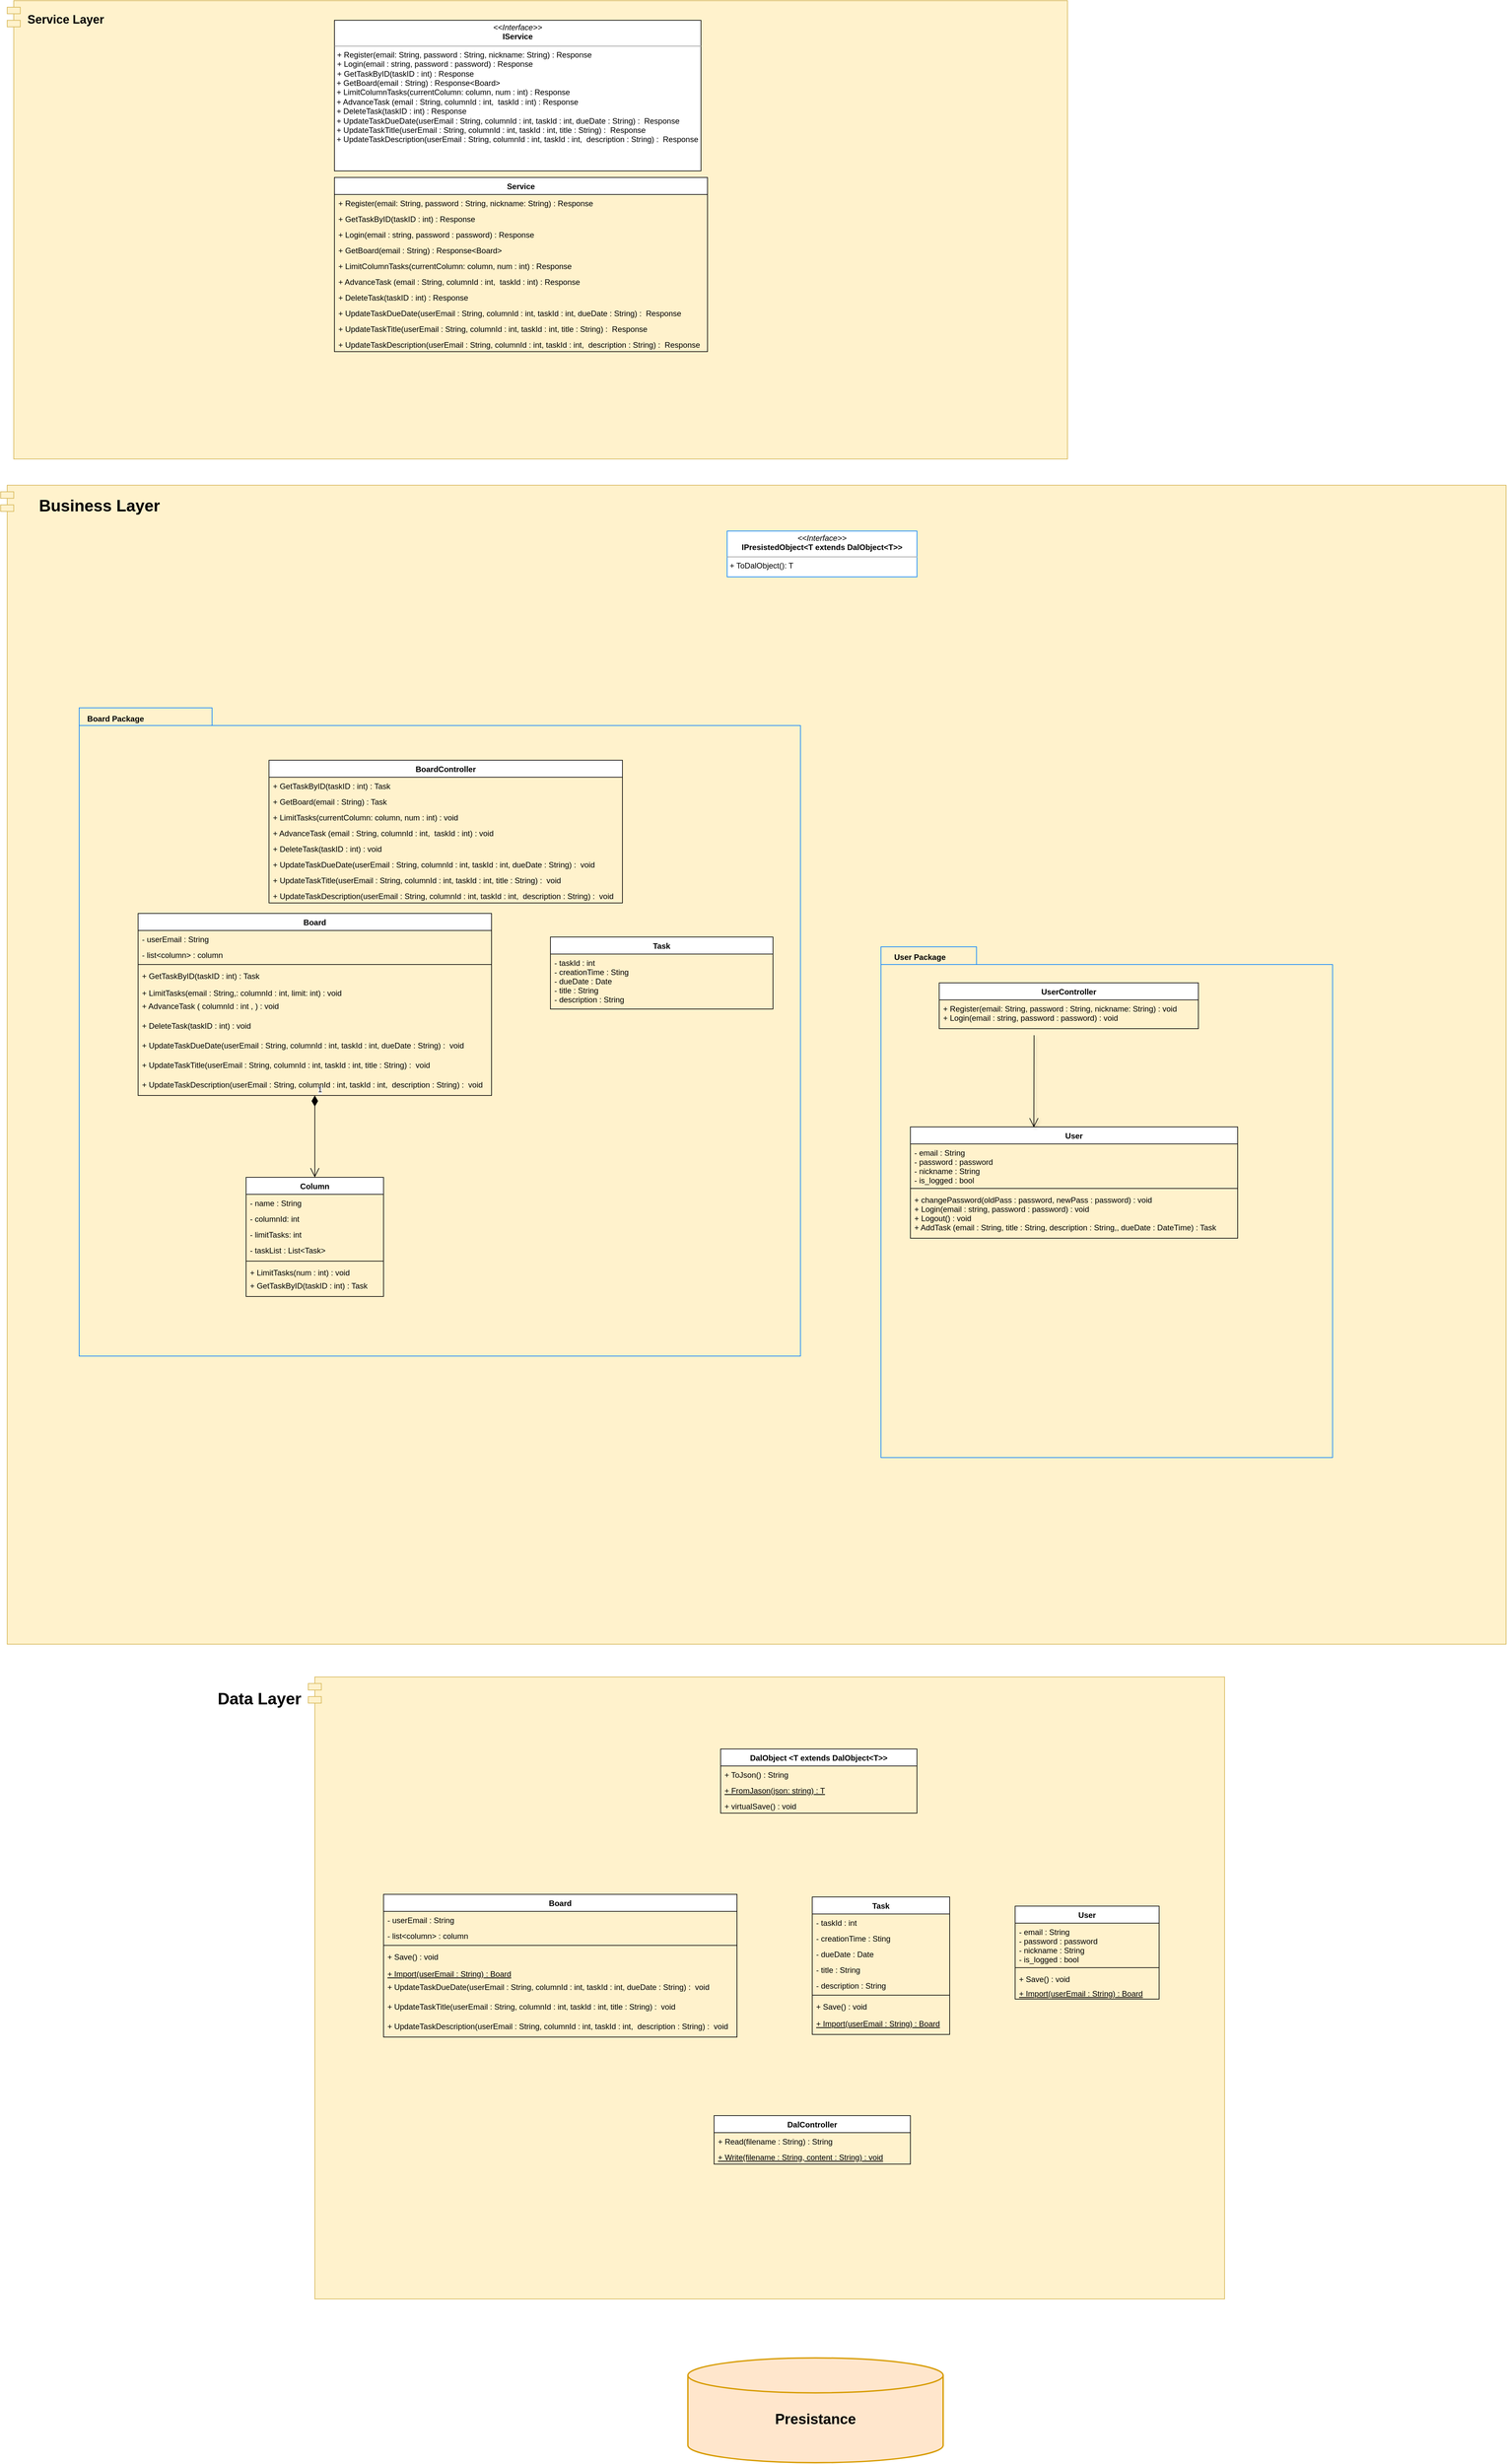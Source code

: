 <mxfile version="12.9.14" type="github">
  <diagram id="-RquYQ_NJTg_AUpqB6Ne" name="Page-1">
    <mxGraphModel dx="1865" dy="2886" grid="1" gridSize="10" guides="1" tooltips="1" connect="1" arrows="1" fold="1" page="1" pageScale="1" pageWidth="827" pageHeight="1169" math="0" shadow="0">
      <root>
        <mxCell id="0" />
        <mxCell id="1" parent="0" />
        <mxCell id="ltBjUtxW135NRDKXW1PK-76" value="Service Layer" style="shape=module;align=right;spacingLeft=999;align=center;verticalAlign=bottom;startSize=26;fillColor=#fff2cc;strokeColor=#d6b656;labelPosition=left;verticalLabelPosition=top;spacingRight=-800;spacingBottom=-40;fontSize=18;fontStyle=1" parent="1" vertex="1">
          <mxGeometry x="-420" y="-1370" width="1620" height="700" as="geometry" />
        </mxCell>
        <mxCell id="PzMGgS6Cn8ioZ-nRno0Y-10" value="Data Layer" style="shape=module;align=center;spacingLeft=-999;align=center;verticalAlign=bottom;strokeColor=#d6b656;fillColor=#fff2cc;labelPosition=center;verticalLabelPosition=top;whiteSpace=wrap;spacingRight=550;spacingBottom=-50;fontSize=25;fontStyle=1" parent="1" vertex="1">
          <mxGeometry x="40" y="1190" width="1400" height="950" as="geometry" />
        </mxCell>
        <mxCell id="7azGiuc3Ixv7HJGIlcdi-23" value="Business Layer" style="shape=module;align=center;spacingLeft=-999;align=center;verticalAlign=bottom;fillColor=#fff2cc;strokeColor=#d6b656;labelPosition=center;verticalLabelPosition=top;spacingRight=999;spacingBottom=-45;fontSize=25;fontStyle=1" parent="1" vertex="1">
          <mxGeometry x="-430" y="-630" width="2300" height="1770" as="geometry" />
        </mxCell>
        <mxCell id="7azGiuc3Ixv7HJGIlcdi-16" value="Board Package" style="shape=folder;fontStyle=1;spacingTop=-2;tabWidth=203;tabHeight=27;tabPosition=left;html=1;fillColor=none;labelPosition=left;verticalLabelPosition=top;align=right;verticalAlign=bottom;spacingBottom=-26;spacingRight=-100;strokeColor=#007FFF;" parent="1" vertex="1">
          <mxGeometry x="-310" y="-290" width="1102" height="990" as="geometry" />
        </mxCell>
        <mxCell id="7azGiuc3Ixv7HJGIlcdi-17" value="User Package" style="shape=folder;fontStyle=1;spacingTop=10;tabWidth=146;tabHeight=27;tabPosition=left;html=1;fillColor=none;labelPosition=left;verticalLabelPosition=top;align=right;verticalAlign=bottom;spacingRight=-100;spacingBottom=-25;strokeColor=#007FFF;" parent="1" vertex="1">
          <mxGeometry x="915" y="75" width="690" height="780" as="geometry" />
        </mxCell>
        <mxCell id="7azGiuc3Ixv7HJGIlcdi-1" value="1" style="endArrow=open;html=1;endSize=12;startArrow=diamondThin;startSize=14;startFill=1;edgeStyle=orthogonalEdgeStyle;align=left;verticalAlign=bottom;entryX=0.5;entryY=0;entryDx=0;entryDy=0;" parent="1" source="7azGiuc3Ixv7HJGIlcdi-8" target="TAwMk2L25y2mn7AtMvrn-1" edge="1">
          <mxGeometry x="-1" y="3" relative="1" as="geometry">
            <mxPoint x="-14.941" y="210.0" as="sourcePoint" />
            <mxPoint x="-120" y="700" as="targetPoint" />
            <Array as="points" />
          </mxGeometry>
        </mxCell>
        <mxCell id="7azGiuc3Ixv7HJGIlcdi-8" value="Board" style="swimlane;fontStyle=1;align=center;verticalAlign=top;childLayout=stackLayout;horizontal=1;startSize=26;horizontalStack=0;resizeParent=1;resizeParentMax=0;resizeLast=0;collapsible=1;marginBottom=0;" parent="1" vertex="1">
          <mxGeometry x="-220" y="24" width="540" height="278" as="geometry" />
        </mxCell>
        <mxCell id="7azGiuc3Ixv7HJGIlcdi-9" value="- userEmail : String" style="text;strokeColor=none;fillColor=none;align=left;verticalAlign=top;spacingLeft=4;spacingRight=4;overflow=hidden;rotatable=0;points=[[0,0.5],[1,0.5]];portConstraint=eastwest;" parent="7azGiuc3Ixv7HJGIlcdi-8" vertex="1">
          <mxGeometry y="26" width="540" height="24" as="geometry" />
        </mxCell>
        <mxCell id="ltBjUtxW135NRDKXW1PK-17" value="- list&lt;column&gt; : column" style="text;strokeColor=none;fillColor=none;align=left;verticalAlign=top;spacingLeft=4;spacingRight=4;overflow=hidden;rotatable=0;points=[[0,0.5],[1,0.5]];portConstraint=eastwest;" parent="7azGiuc3Ixv7HJGIlcdi-8" vertex="1">
          <mxGeometry y="50" width="540" height="24" as="geometry" />
        </mxCell>
        <mxCell id="7azGiuc3Ixv7HJGIlcdi-11" value="" style="line;strokeWidth=1;fillColor=none;align=left;verticalAlign=middle;spacingTop=-1;spacingLeft=3;spacingRight=3;rotatable=0;labelPosition=right;points=[];portConstraint=eastwest;" parent="7azGiuc3Ixv7HJGIlcdi-8" vertex="1">
          <mxGeometry y="74" width="540" height="8" as="geometry" />
        </mxCell>
        <mxCell id="7azGiuc3Ixv7HJGIlcdi-12" value="+ GetTaskByID(taskID : int) : Task" style="text;strokeColor=none;fillColor=none;align=left;verticalAlign=top;spacingLeft=4;spacingRight=4;overflow=hidden;rotatable=0;points=[[0,0.5],[1,0.5]];portConstraint=eastwest;" parent="7azGiuc3Ixv7HJGIlcdi-8" vertex="1">
          <mxGeometry y="82" width="540" height="26" as="geometry" />
        </mxCell>
        <mxCell id="7azGiuc3Ixv7HJGIlcdi-13" value="+ LimitTasks(email : String,: columnId : int, limit: int) : void&#xa;" style="text;strokeColor=none;fillColor=none;align=left;verticalAlign=top;spacingLeft=4;spacingRight=4;overflow=hidden;rotatable=0;points=[[0,0.5],[1,0.5]];portConstraint=eastwest;" parent="7azGiuc3Ixv7HJGIlcdi-8" vertex="1">
          <mxGeometry y="108" width="540" height="20" as="geometry" />
        </mxCell>
        <mxCell id="7azGiuc3Ixv7HJGIlcdi-14" value="+ AdvanceTask ( columnId : int , ) : void" style="text;strokeColor=none;fillColor=none;align=left;verticalAlign=top;spacingLeft=4;spacingRight=4;overflow=hidden;rotatable=0;points=[[0,0.5],[1,0.5]];portConstraint=eastwest;" parent="7azGiuc3Ixv7HJGIlcdi-8" vertex="1">
          <mxGeometry y="128" width="540" height="30" as="geometry" />
        </mxCell>
        <mxCell id="PzMGgS6Cn8ioZ-nRno0Y-1" value="+ DeleteTask(taskID : int) : void&#xa;&#xa;" style="text;strokeColor=none;fillColor=none;align=left;verticalAlign=top;spacingLeft=4;spacingRight=4;overflow=hidden;rotatable=0;points=[[0,0.5],[1,0.5]];portConstraint=eastwest;" parent="7azGiuc3Ixv7HJGIlcdi-8" vertex="1">
          <mxGeometry y="158" width="540" height="30" as="geometry" />
        </mxCell>
        <mxCell id="PzMGgS6Cn8ioZ-nRno0Y-2" value="+ UpdateTaskDueDate(userEmail : String, columnId : int, taskId : int, dueDate : String) :  void&#xa;&#xa;" style="text;strokeColor=none;fillColor=none;align=left;verticalAlign=top;spacingLeft=4;spacingRight=4;overflow=hidden;rotatable=0;points=[[0,0.5],[1,0.5]];portConstraint=eastwest;" parent="7azGiuc3Ixv7HJGIlcdi-8" vertex="1">
          <mxGeometry y="188" width="540" height="30" as="geometry" />
        </mxCell>
        <mxCell id="PzMGgS6Cn8ioZ-nRno0Y-13" value="+ UpdateTaskTitle(userEmail : String, columnId : int, taskId : int, title : String) :  void&#xa;&#xa;&#xa;" style="text;strokeColor=none;fillColor=none;align=left;verticalAlign=top;spacingLeft=4;spacingRight=4;overflow=hidden;rotatable=0;points=[[0,0.5],[1,0.5]];portConstraint=eastwest;" parent="7azGiuc3Ixv7HJGIlcdi-8" vertex="1">
          <mxGeometry y="218" width="540" height="30" as="geometry" />
        </mxCell>
        <mxCell id="PzMGgS6Cn8ioZ-nRno0Y-14" value="+ UpdateTaskDescription(userEmail : String, columnId : int, taskId : int,  description : String) :  void&#xa;&#xa;&#xa;" style="text;strokeColor=none;fillColor=none;align=left;verticalAlign=top;spacingLeft=4;spacingRight=4;overflow=hidden;rotatable=0;points=[[0,0.5],[1,0.5]];portConstraint=eastwest;" parent="7azGiuc3Ixv7HJGIlcdi-8" vertex="1">
          <mxGeometry y="248" width="540" height="30" as="geometry" />
        </mxCell>
        <mxCell id="TAwMk2L25y2mn7AtMvrn-1" value="Column" style="swimlane;fontStyle=1;align=center;verticalAlign=top;childLayout=stackLayout;horizontal=1;startSize=26;horizontalStack=0;resizeParent=1;resizeParentMax=0;resizeLast=0;collapsible=1;marginBottom=0;" parent="1" vertex="1">
          <mxGeometry x="-55" y="427" width="210" height="182" as="geometry" />
        </mxCell>
        <mxCell id="TAwMk2L25y2mn7AtMvrn-2" value="- name : String" style="text;strokeColor=none;fillColor=none;align=left;verticalAlign=top;spacingLeft=4;spacingRight=4;overflow=hidden;rotatable=0;points=[[0,0.5],[1,0.5]];portConstraint=eastwest;" parent="TAwMk2L25y2mn7AtMvrn-1" vertex="1">
          <mxGeometry y="26" width="210" height="24" as="geometry" />
        </mxCell>
        <mxCell id="PzMGgS6Cn8ioZ-nRno0Y-11" value="- columnId: int" style="text;strokeColor=none;fillColor=none;align=left;verticalAlign=top;spacingLeft=4;spacingRight=4;overflow=hidden;rotatable=0;points=[[0,0.5],[1,0.5]];portConstraint=eastwest;" parent="TAwMk2L25y2mn7AtMvrn-1" vertex="1">
          <mxGeometry y="50" width="210" height="24" as="geometry" />
        </mxCell>
        <mxCell id="ltBjUtxW135NRDKXW1PK-16" value="- limitTasks: int" style="text;strokeColor=none;fillColor=none;align=left;verticalAlign=top;spacingLeft=4;spacingRight=4;overflow=hidden;rotatable=0;points=[[0,0.5],[1,0.5]];portConstraint=eastwest;" parent="TAwMk2L25y2mn7AtMvrn-1" vertex="1">
          <mxGeometry y="74" width="210" height="24" as="geometry" />
        </mxCell>
        <mxCell id="TAwMk2L25y2mn7AtMvrn-23" value="- taskList : List&lt;Task&gt;" style="text;strokeColor=none;fillColor=none;align=left;verticalAlign=top;spacingLeft=4;spacingRight=4;overflow=hidden;rotatable=0;points=[[0,0.5],[1,0.5]];portConstraint=eastwest;" parent="TAwMk2L25y2mn7AtMvrn-1" vertex="1">
          <mxGeometry y="98" width="210" height="26" as="geometry" />
        </mxCell>
        <mxCell id="TAwMk2L25y2mn7AtMvrn-3" value="" style="line;strokeWidth=1;fillColor=none;align=left;verticalAlign=middle;spacingTop=-1;spacingLeft=3;spacingRight=3;rotatable=0;labelPosition=right;points=[];portConstraint=eastwest;" parent="TAwMk2L25y2mn7AtMvrn-1" vertex="1">
          <mxGeometry y="124" width="210" height="8" as="geometry" />
        </mxCell>
        <mxCell id="TAwMk2L25y2mn7AtMvrn-17" value="+ LimitTasks(num : int) : void&#xa;" style="text;strokeColor=none;fillColor=none;align=left;verticalAlign=top;spacingLeft=4;spacingRight=4;overflow=hidden;rotatable=0;points=[[0,0.5],[1,0.5]];portConstraint=eastwest;" parent="TAwMk2L25y2mn7AtMvrn-1" vertex="1">
          <mxGeometry y="132" width="210" height="20" as="geometry" />
        </mxCell>
        <mxCell id="TAwMk2L25y2mn7AtMvrn-21" value="+ GetTaskByID(taskID : int) : Task" style="text;strokeColor=none;fillColor=none;align=left;verticalAlign=top;spacingLeft=4;spacingRight=4;overflow=hidden;rotatable=0;points=[[0,0.5],[1,0.5]];portConstraint=eastwest;" parent="TAwMk2L25y2mn7AtMvrn-1" vertex="1">
          <mxGeometry y="152" width="210" height="30" as="geometry" />
        </mxCell>
        <mxCell id="Bc8iCjD8DV4jMRBxt45--7" value="User" style="swimlane;fontStyle=1;align=center;verticalAlign=top;childLayout=stackLayout;horizontal=1;startSize=26;horizontalStack=0;resizeParent=1;resizeParentMax=0;resizeLast=0;collapsible=1;marginBottom=0;fillColor=#FFFFFF;" parent="1" vertex="1">
          <mxGeometry x="960" y="350" width="500" height="170" as="geometry" />
        </mxCell>
        <mxCell id="Bc8iCjD8DV4jMRBxt45--8" value="- email : String&#xa;- password : password&#xa;- nickname : String&#xa;- is_logged : bool" style="text;align=left;verticalAlign=top;spacingLeft=4;spacingRight=4;overflow=hidden;rotatable=0;points=[[0,0.5],[1,0.5]];portConstraint=eastwest;" parent="Bc8iCjD8DV4jMRBxt45--7" vertex="1">
          <mxGeometry y="26" width="500" height="64" as="geometry" />
        </mxCell>
        <mxCell id="Bc8iCjD8DV4jMRBxt45--9" value="" style="line;strokeWidth=1;fillColor=none;align=left;verticalAlign=middle;spacingTop=-1;spacingLeft=3;spacingRight=3;rotatable=0;labelPosition=right;points=[];portConstraint=eastwest;" parent="Bc8iCjD8DV4jMRBxt45--7" vertex="1">
          <mxGeometry y="90" width="500" height="8" as="geometry" />
        </mxCell>
        <mxCell id="Bc8iCjD8DV4jMRBxt45--10" value="+ changePassword(oldPass : password, newPass : password) : void&#xa;+ Login(email : string, password : password) : void&#xa;+ Logout() : void&#xa;+ AddTask (email : String, title : String, description : String,, dueDate : DateTime) : Task" style="text;strokeColor=none;fillColor=none;align=left;verticalAlign=top;spacingLeft=4;spacingRight=4;overflow=hidden;rotatable=0;points=[[0,0.5],[1,0.5]];portConstraint=eastwest;" parent="Bc8iCjD8DV4jMRBxt45--7" vertex="1">
          <mxGeometry y="98" width="500" height="72" as="geometry" />
        </mxCell>
        <mxCell id="PzMGgS6Cn8ioZ-nRno0Y-4" value="" style="endArrow=open;endFill=1;endSize=12;html=1;shadow=1;entryX=0.412;entryY=0.004;entryDx=0;entryDy=0;entryPerimeter=0;" parent="1" edge="1">
          <mxGeometry width="160" relative="1" as="geometry">
            <mxPoint x="1148.912" y="210" as="sourcePoint" />
            <mxPoint x="1148.56" y="350.68" as="targetPoint" />
          </mxGeometry>
        </mxCell>
        <mxCell id="ltBjUtxW135NRDKXW1PK-18" value="&lt;p style=&quot;margin: 0px ; margin-top: 4px ; text-align: center&quot;&gt;&lt;i&gt;&amp;lt;&amp;lt;Interface&amp;gt;&amp;gt;&lt;/i&gt;&lt;br&gt;&lt;b&gt;IPresistedObject&amp;lt;T extends DalObject&amp;lt;T&amp;gt;&amp;gt;&lt;/b&gt;&lt;/p&gt;&lt;hr size=&quot;1&quot;&gt;&lt;p style=&quot;margin: 0px ; margin-left: 4px&quot;&gt;&lt;/p&gt;&lt;p style=&quot;margin: 0px ; margin-left: 4px&quot;&gt;+ ToDalObject(): T&lt;br&gt;&lt;/p&gt;" style="verticalAlign=top;align=left;overflow=fill;fontSize=12;fontFamily=Helvetica;html=1;strokeColor=#007FFF;fillColor=#ffffff;" parent="1" vertex="1">
          <mxGeometry x="680" y="-560" width="290" height="70" as="geometry" />
        </mxCell>
        <mxCell id="ltBjUtxW135NRDKXW1PK-23" value="UserController" style="swimlane;fontStyle=1;align=center;verticalAlign=top;childLayout=stackLayout;horizontal=1;startSize=26;horizontalStack=0;resizeParent=1;resizeParentMax=0;resizeLast=0;collapsible=1;marginBottom=0;" parent="1" vertex="1">
          <mxGeometry x="1004" y="130" width="396" height="70" as="geometry" />
        </mxCell>
        <mxCell id="ltBjUtxW135NRDKXW1PK-24" value="+ Register(email: String, password : String, nickname: String) : void&#xa;+ Login(email : string, password : password) : void" style="text;align=left;verticalAlign=top;spacingLeft=4;spacingRight=4;overflow=hidden;rotatable=0;points=[[0,0.5],[1,0.5]];portConstraint=eastwest;" parent="ltBjUtxW135NRDKXW1PK-23" vertex="1">
          <mxGeometry y="26" width="396" height="44" as="geometry" />
        </mxCell>
        <mxCell id="ltBjUtxW135NRDKXW1PK-49" value="Task" style="swimlane;fontStyle=1;align=center;verticalAlign=top;childLayout=stackLayout;horizontal=1;startSize=26;horizontalStack=0;resizeParent=1;resizeParentMax=0;resizeLast=0;collapsible=1;marginBottom=0;" parent="1" vertex="1">
          <mxGeometry x="410" y="60" width="340" height="110" as="geometry" />
        </mxCell>
        <mxCell id="ltBjUtxW135NRDKXW1PK-50" value="- taskId : int&#xa;- creationTime : Sting&#xa;- dueDate : Date&#xa;- title : String&#xa;- description : String&#xa;" style="text;strokeColor=none;fillColor=none;align=left;verticalAlign=top;spacingLeft=4;spacingRight=4;overflow=hidden;rotatable=0;points=[[0,0.5],[1,0.5]];portConstraint=eastwest;" parent="ltBjUtxW135NRDKXW1PK-49" vertex="1">
          <mxGeometry y="26" width="340" height="84" as="geometry" />
        </mxCell>
        <mxCell id="ltBjUtxW135NRDKXW1PK-52" value="Task" style="swimlane;fontStyle=1;align=center;verticalAlign=top;childLayout=stackLayout;horizontal=1;startSize=26;horizontalStack=0;resizeParent=1;resizeParentMax=0;resizeLast=0;collapsible=1;marginBottom=0;" parent="1" vertex="1">
          <mxGeometry x="810" y="1526" width="210" height="210" as="geometry" />
        </mxCell>
        <mxCell id="ltBjUtxW135NRDKXW1PK-53" value="- taskId : int" style="text;strokeColor=none;fillColor=none;align=left;verticalAlign=top;spacingLeft=4;spacingRight=4;overflow=hidden;rotatable=0;points=[[0,0.5],[1,0.5]];portConstraint=eastwest;" parent="ltBjUtxW135NRDKXW1PK-52" vertex="1">
          <mxGeometry y="26" width="210" height="24" as="geometry" />
        </mxCell>
        <mxCell id="ltBjUtxW135NRDKXW1PK-54" value="- creationTime : Sting" style="text;strokeColor=none;fillColor=none;align=left;verticalAlign=top;spacingLeft=4;spacingRight=4;overflow=hidden;rotatable=0;points=[[0,0.5],[1,0.5]];portConstraint=eastwest;" parent="ltBjUtxW135NRDKXW1PK-52" vertex="1">
          <mxGeometry y="50" width="210" height="24" as="geometry" />
        </mxCell>
        <mxCell id="ltBjUtxW135NRDKXW1PK-63" value="- dueDate : Date" style="text;strokeColor=none;fillColor=none;align=left;verticalAlign=top;spacingLeft=4;spacingRight=4;overflow=hidden;rotatable=0;points=[[0,0.5],[1,0.5]];portConstraint=eastwest;" parent="ltBjUtxW135NRDKXW1PK-52" vertex="1">
          <mxGeometry y="74" width="210" height="24" as="geometry" />
        </mxCell>
        <mxCell id="ltBjUtxW135NRDKXW1PK-64" value="- title : String" style="text;strokeColor=none;fillColor=none;align=left;verticalAlign=top;spacingLeft=4;spacingRight=4;overflow=hidden;rotatable=0;points=[[0,0.5],[1,0.5]];portConstraint=eastwest;" parent="ltBjUtxW135NRDKXW1PK-52" vertex="1">
          <mxGeometry y="98" width="210" height="24" as="geometry" />
        </mxCell>
        <mxCell id="ltBjUtxW135NRDKXW1PK-65" value="- description : String&#xa;" style="text;strokeColor=none;fillColor=none;align=left;verticalAlign=top;spacingLeft=4;spacingRight=4;overflow=hidden;rotatable=0;points=[[0,0.5],[1,0.5]];portConstraint=eastwest;" parent="ltBjUtxW135NRDKXW1PK-52" vertex="1">
          <mxGeometry y="122" width="210" height="24" as="geometry" />
        </mxCell>
        <mxCell id="ltBjUtxW135NRDKXW1PK-55" value="" style="line;strokeWidth=1;fillColor=none;align=left;verticalAlign=middle;spacingTop=-1;spacingLeft=3;spacingRight=3;rotatable=0;labelPosition=right;points=[];portConstraint=eastwest;" parent="ltBjUtxW135NRDKXW1PK-52" vertex="1">
          <mxGeometry y="146" width="210" height="8" as="geometry" />
        </mxCell>
        <mxCell id="ltBjUtxW135NRDKXW1PK-56" value="+ Save() : void" style="text;strokeColor=none;fillColor=none;align=left;verticalAlign=top;spacingLeft=4;spacingRight=4;overflow=hidden;rotatable=0;points=[[0,0.5],[1,0.5]];portConstraint=eastwest;" parent="ltBjUtxW135NRDKXW1PK-52" vertex="1">
          <mxGeometry y="154" width="210" height="26" as="geometry" />
        </mxCell>
        <mxCell id="ltBjUtxW135NRDKXW1PK-57" value="+ Import(userEmail : String) : Board" style="text;strokeColor=none;fillColor=none;align=left;verticalAlign=top;spacingLeft=4;spacingRight=4;overflow=hidden;rotatable=0;points=[[0,0.5],[1,0.5]];portConstraint=eastwest;fontStyle=4" parent="ltBjUtxW135NRDKXW1PK-52" vertex="1">
          <mxGeometry y="180" width="210" height="30" as="geometry" />
        </mxCell>
        <mxCell id="ltBjUtxW135NRDKXW1PK-66" value="User" style="swimlane;fontStyle=1;align=center;verticalAlign=top;childLayout=stackLayout;horizontal=1;startSize=26;horizontalStack=0;resizeParent=1;resizeParentMax=0;resizeLast=0;collapsible=1;marginBottom=0;fillColor=#FFFFFF;" parent="1" vertex="1">
          <mxGeometry x="1120" y="1540" width="220" height="142" as="geometry" />
        </mxCell>
        <mxCell id="ltBjUtxW135NRDKXW1PK-67" value="- email : String&#xa;- password : password&#xa;- nickname : String&#xa;- is_logged : bool" style="text;align=left;verticalAlign=top;spacingLeft=4;spacingRight=4;overflow=hidden;rotatable=0;points=[[0,0.5],[1,0.5]];portConstraint=eastwest;" parent="ltBjUtxW135NRDKXW1PK-66" vertex="1">
          <mxGeometry y="26" width="220" height="64" as="geometry" />
        </mxCell>
        <mxCell id="ltBjUtxW135NRDKXW1PK-68" value="" style="line;strokeWidth=1;fillColor=none;align=left;verticalAlign=middle;spacingTop=-1;spacingLeft=3;spacingRight=3;rotatable=0;labelPosition=right;points=[];portConstraint=eastwest;" parent="ltBjUtxW135NRDKXW1PK-66" vertex="1">
          <mxGeometry y="90" width="220" height="8" as="geometry" />
        </mxCell>
        <mxCell id="ltBjUtxW135NRDKXW1PK-69" value="+ Save() : void" style="text;strokeColor=none;fillColor=none;align=left;verticalAlign=top;spacingLeft=4;spacingRight=4;overflow=hidden;rotatable=0;points=[[0,0.5],[1,0.5]];portConstraint=eastwest;" parent="ltBjUtxW135NRDKXW1PK-66" vertex="1">
          <mxGeometry y="98" width="220" height="22" as="geometry" />
        </mxCell>
        <mxCell id="ltBjUtxW135NRDKXW1PK-70" value="+ Import(userEmail : String) : Board" style="text;strokeColor=none;fillColor=none;align=left;verticalAlign=top;spacingLeft=4;spacingRight=4;overflow=hidden;rotatable=0;points=[[0,0.5],[1,0.5]];portConstraint=eastwest;fontStyle=4" parent="ltBjUtxW135NRDKXW1PK-66" vertex="1">
          <mxGeometry y="120" width="220" height="22" as="geometry" />
        </mxCell>
        <mxCell id="ltBjUtxW135NRDKXW1PK-6" value="Service" style="swimlane;fontStyle=1;align=center;verticalAlign=top;childLayout=stackLayout;horizontal=1;startSize=26;horizontalStack=0;resizeParent=1;resizeParentMax=0;resizeLast=0;collapsible=1;marginBottom=0;" parent="1" vertex="1">
          <mxGeometry x="80" y="-1100" width="570" height="266" as="geometry" />
        </mxCell>
        <mxCell id="ltBjUtxW135NRDKXW1PK-90" value="+ Register(email: String, password : String, nickname: String) : Response" style="text;align=left;verticalAlign=top;spacingLeft=4;spacingRight=4;overflow=hidden;rotatable=0;points=[[0,0.5],[1,0.5]];portConstraint=eastwest;" parent="ltBjUtxW135NRDKXW1PK-6" vertex="1">
          <mxGeometry y="26" width="570" height="24" as="geometry" />
        </mxCell>
        <mxCell id="ltBjUtxW135NRDKXW1PK-7" value="+ GetTaskByID(taskID : int) : Response&#xa;" style="text;align=left;verticalAlign=top;spacingLeft=4;spacingRight=4;overflow=hidden;rotatable=0;points=[[0,0.5],[1,0.5]];portConstraint=eastwest;" parent="ltBjUtxW135NRDKXW1PK-6" vertex="1">
          <mxGeometry y="50" width="570" height="24" as="geometry" />
        </mxCell>
        <mxCell id="ltBjUtxW135NRDKXW1PK-91" value="+ Login(email : string, password : password) : Response" style="text;align=left;verticalAlign=top;spacingLeft=4;spacingRight=4;overflow=hidden;rotatable=0;points=[[0,0.5],[1,0.5]];portConstraint=eastwest;" parent="ltBjUtxW135NRDKXW1PK-6" vertex="1">
          <mxGeometry y="74" width="570" height="24" as="geometry" />
        </mxCell>
        <mxCell id="ltBjUtxW135NRDKXW1PK-89" value="+ GetBoard(email : String) : Response&lt;Board&gt;" style="text;align=left;verticalAlign=top;spacingLeft=4;spacingRight=4;overflow=hidden;rotatable=0;points=[[0,0.5],[1,0.5]];portConstraint=eastwest;" parent="ltBjUtxW135NRDKXW1PK-6" vertex="1">
          <mxGeometry y="98" width="570" height="24" as="geometry" />
        </mxCell>
        <mxCell id="ltBjUtxW135NRDKXW1PK-10" value="+ LimitColumnTasks(currentColumn: column, num : int) : Response&#xa;" style="text;align=left;verticalAlign=top;spacingLeft=4;spacingRight=4;overflow=hidden;rotatable=0;points=[[0,0.5],[1,0.5]];portConstraint=eastwest;" parent="ltBjUtxW135NRDKXW1PK-6" vertex="1">
          <mxGeometry y="122" width="570" height="24" as="geometry" />
        </mxCell>
        <mxCell id="ltBjUtxW135NRDKXW1PK-11" value="+ AdvanceTask (email : String, columnId : int,  taskId : int) : Response" style="text;align=left;verticalAlign=top;spacingLeft=4;spacingRight=4;overflow=hidden;rotatable=0;points=[[0,0.5],[1,0.5]];portConstraint=eastwest;" parent="ltBjUtxW135NRDKXW1PK-6" vertex="1">
          <mxGeometry y="146" width="570" height="24" as="geometry" />
        </mxCell>
        <mxCell id="ltBjUtxW135NRDKXW1PK-12" value="+ DeleteTask(taskID : int) : Response&#xa;&#xa;" style="text;align=left;verticalAlign=top;spacingLeft=4;spacingRight=4;overflow=hidden;rotatable=0;points=[[0,0.5],[1,0.5]];portConstraint=eastwest;" parent="ltBjUtxW135NRDKXW1PK-6" vertex="1">
          <mxGeometry y="170" width="570" height="24" as="geometry" />
        </mxCell>
        <mxCell id="ltBjUtxW135NRDKXW1PK-13" value="+ UpdateTaskDueDate(userEmail : String, columnId : int, taskId : int, dueDate : String) :  Response&#xa;&#xa;" style="text;align=left;verticalAlign=top;spacingLeft=4;spacingRight=4;overflow=hidden;rotatable=0;points=[[0,0.5],[1,0.5]];portConstraint=eastwest;" parent="ltBjUtxW135NRDKXW1PK-6" vertex="1">
          <mxGeometry y="194" width="570" height="24" as="geometry" />
        </mxCell>
        <mxCell id="ltBjUtxW135NRDKXW1PK-14" value="+ UpdateTaskTitle(userEmail : String, columnId : int, taskId : int, title : String) :  Response&#xa;" style="text;align=left;verticalAlign=top;spacingLeft=4;spacingRight=4;overflow=hidden;rotatable=0;points=[[0,0.5],[1,0.5]];portConstraint=eastwest;" parent="ltBjUtxW135NRDKXW1PK-6" vertex="1">
          <mxGeometry y="218" width="570" height="24" as="geometry" />
        </mxCell>
        <mxCell id="ltBjUtxW135NRDKXW1PK-15" value="+ UpdateTaskDescription(userEmail : String, columnId : int, taskId : int,  description : String) :  Response&#xa;" style="text;align=left;verticalAlign=top;spacingLeft=4;spacingRight=4;overflow=hidden;rotatable=0;points=[[0,0.5],[1,0.5]];portConstraint=eastwest;" parent="ltBjUtxW135NRDKXW1PK-6" vertex="1">
          <mxGeometry y="242" width="570" height="24" as="geometry" />
        </mxCell>
        <mxCell id="ltBjUtxW135NRDKXW1PK-71" value="DalController" style="swimlane;fontStyle=1;align=center;verticalAlign=top;childLayout=stackLayout;horizontal=1;startSize=26;horizontalStack=0;resizeParent=1;resizeParentMax=0;resizeLast=0;collapsible=1;marginBottom=0;" parent="1" vertex="1">
          <mxGeometry x="660" y="1860" width="300" height="74" as="geometry" />
        </mxCell>
        <mxCell id="ltBjUtxW135NRDKXW1PK-72" value="+ Read(filename : String) : String" style="text;align=left;verticalAlign=top;spacingLeft=4;spacingRight=4;overflow=hidden;rotatable=0;points=[[0,0.5],[1,0.5]];portConstraint=eastwest;" parent="ltBjUtxW135NRDKXW1PK-71" vertex="1">
          <mxGeometry y="26" width="300" height="24" as="geometry" />
        </mxCell>
        <mxCell id="ltBjUtxW135NRDKXW1PK-73" value="+ Write(filename : String, content : String) : void" style="text;align=left;verticalAlign=top;spacingLeft=4;spacingRight=4;overflow=hidden;rotatable=0;points=[[0,0.5],[1,0.5]];portConstraint=eastwest;fontStyle=4" parent="ltBjUtxW135NRDKXW1PK-71" vertex="1">
          <mxGeometry y="50" width="300" height="24" as="geometry" />
        </mxCell>
        <mxCell id="ltBjUtxW135NRDKXW1PK-75" value="&lt;b&gt;&lt;font style=&quot;font-size: 22px&quot;&gt;Presistance&lt;/font&gt;&lt;/b&gt;" style="strokeWidth=2;html=1;shape=mxgraph.flowchart.database;whiteSpace=wrap;startSize=26;spacingBottom=-28;fillColor=#ffe6cc;strokeColor=#d79b00;" parent="1" vertex="1">
          <mxGeometry x="620" y="2230" width="390" height="160" as="geometry" />
        </mxCell>
        <mxCell id="ltBjUtxW135NRDKXW1PK-38" value="Board" style="swimlane;fontStyle=1;align=center;verticalAlign=top;childLayout=stackLayout;horizontal=1;startSize=26;horizontalStack=0;resizeParent=1;resizeParentMax=0;resizeLast=0;collapsible=1;marginBottom=0;" parent="1" vertex="1">
          <mxGeometry x="155" y="1522" width="540" height="218" as="geometry" />
        </mxCell>
        <mxCell id="ltBjUtxW135NRDKXW1PK-39" value="- userEmail : String" style="text;strokeColor=none;fillColor=none;align=left;verticalAlign=top;spacingLeft=4;spacingRight=4;overflow=hidden;rotatable=0;points=[[0,0.5],[1,0.5]];portConstraint=eastwest;" parent="ltBjUtxW135NRDKXW1PK-38" vertex="1">
          <mxGeometry y="26" width="540" height="24" as="geometry" />
        </mxCell>
        <mxCell id="ltBjUtxW135NRDKXW1PK-40" value="- list&lt;column&gt; : column" style="text;strokeColor=none;fillColor=none;align=left;verticalAlign=top;spacingLeft=4;spacingRight=4;overflow=hidden;rotatable=0;points=[[0,0.5],[1,0.5]];portConstraint=eastwest;" parent="ltBjUtxW135NRDKXW1PK-38" vertex="1">
          <mxGeometry y="50" width="540" height="24" as="geometry" />
        </mxCell>
        <mxCell id="ltBjUtxW135NRDKXW1PK-41" value="" style="line;strokeWidth=1;fillColor=none;align=left;verticalAlign=middle;spacingTop=-1;spacingLeft=3;spacingRight=3;rotatable=0;labelPosition=right;points=[];portConstraint=eastwest;" parent="ltBjUtxW135NRDKXW1PK-38" vertex="1">
          <mxGeometry y="74" width="540" height="8" as="geometry" />
        </mxCell>
        <mxCell id="ltBjUtxW135NRDKXW1PK-42" value="+ Save() : void" style="text;strokeColor=none;fillColor=none;align=left;verticalAlign=top;spacingLeft=4;spacingRight=4;overflow=hidden;rotatable=0;points=[[0,0.5],[1,0.5]];portConstraint=eastwest;" parent="ltBjUtxW135NRDKXW1PK-38" vertex="1">
          <mxGeometry y="82" width="540" height="26" as="geometry" />
        </mxCell>
        <mxCell id="ltBjUtxW135NRDKXW1PK-43" value="+ Import(userEmail : String) : Board" style="text;strokeColor=none;fillColor=none;align=left;verticalAlign=top;spacingLeft=4;spacingRight=4;overflow=hidden;rotatable=0;points=[[0,0.5],[1,0.5]];portConstraint=eastwest;fontStyle=4" parent="ltBjUtxW135NRDKXW1PK-38" vertex="1">
          <mxGeometry y="108" width="540" height="20" as="geometry" />
        </mxCell>
        <mxCell id="ltBjUtxW135NRDKXW1PK-46" value="+ UpdateTaskDueDate(userEmail : String, columnId : int, taskId : int, dueDate : String) :  void&#xa;&#xa;" style="text;strokeColor=none;fillColor=none;align=left;verticalAlign=top;spacingLeft=4;spacingRight=4;overflow=hidden;rotatable=0;points=[[0,0.5],[1,0.5]];portConstraint=eastwest;" parent="ltBjUtxW135NRDKXW1PK-38" vertex="1">
          <mxGeometry y="128" width="540" height="30" as="geometry" />
        </mxCell>
        <mxCell id="ltBjUtxW135NRDKXW1PK-47" value="+ UpdateTaskTitle(userEmail : String, columnId : int, taskId : int, title : String) :  void&#xa;&#xa;&#xa;" style="text;strokeColor=none;fillColor=none;align=left;verticalAlign=top;spacingLeft=4;spacingRight=4;overflow=hidden;rotatable=0;points=[[0,0.5],[1,0.5]];portConstraint=eastwest;" parent="ltBjUtxW135NRDKXW1PK-38" vertex="1">
          <mxGeometry y="158" width="540" height="30" as="geometry" />
        </mxCell>
        <mxCell id="ltBjUtxW135NRDKXW1PK-48" value="+ UpdateTaskDescription(userEmail : String, columnId : int, taskId : int,  description : String) :  void&#xa;&#xa;&#xa;" style="text;strokeColor=none;fillColor=none;align=left;verticalAlign=top;spacingLeft=4;spacingRight=4;overflow=hidden;rotatable=0;points=[[0,0.5],[1,0.5]];portConstraint=eastwest;" parent="ltBjUtxW135NRDKXW1PK-38" vertex="1">
          <mxGeometry y="188" width="540" height="30" as="geometry" />
        </mxCell>
        <mxCell id="7azGiuc3Ixv7HJGIlcdi-18" value="DalObject &lt;T extends DalObject&lt;T&gt;&gt;" style="swimlane;fontStyle=1;align=center;verticalAlign=top;childLayout=stackLayout;horizontal=1;startSize=26;horizontalStack=0;resizeParent=1;resizeParentMax=0;resizeLast=0;collapsible=1;marginBottom=0;" parent="1" vertex="1">
          <mxGeometry x="670" y="1300" width="300" height="98" as="geometry" />
        </mxCell>
        <mxCell id="7azGiuc3Ixv7HJGIlcdi-21" value="+ ToJson() : String" style="text;align=left;verticalAlign=top;spacingLeft=4;spacingRight=4;overflow=hidden;rotatable=0;points=[[0,0.5],[1,0.5]];portConstraint=eastwest;" parent="7azGiuc3Ixv7HJGIlcdi-18" vertex="1">
          <mxGeometry y="26" width="300" height="24" as="geometry" />
        </mxCell>
        <mxCell id="ltBjUtxW135NRDKXW1PK-25" value="+ FromJason(json: string) : T" style="text;align=left;verticalAlign=top;spacingLeft=4;spacingRight=4;overflow=hidden;rotatable=0;points=[[0,0.5],[1,0.5]];portConstraint=eastwest;fontStyle=4" parent="7azGiuc3Ixv7HJGIlcdi-18" vertex="1">
          <mxGeometry y="50" width="300" height="24" as="geometry" />
        </mxCell>
        <mxCell id="ltBjUtxW135NRDKXW1PK-26" value="+ virtualSave() : void" style="text;align=left;verticalAlign=top;spacingLeft=4;spacingRight=4;overflow=hidden;rotatable=0;points=[[0,0.5],[1,0.5]];portConstraint=eastwest;" parent="7azGiuc3Ixv7HJGIlcdi-18" vertex="1">
          <mxGeometry y="74" width="300" height="24" as="geometry" />
        </mxCell>
        <mxCell id="ltBjUtxW135NRDKXW1PK-77" value="BoardController" style="swimlane;fontStyle=1;align=center;verticalAlign=top;childLayout=stackLayout;horizontal=1;startSize=26;horizontalStack=0;resizeParent=1;resizeParentMax=0;resizeLast=0;collapsible=1;marginBottom=0;" parent="1" vertex="1">
          <mxGeometry x="-20" y="-210" width="540" height="218" as="geometry" />
        </mxCell>
        <mxCell id="ltBjUtxW135NRDKXW1PK-78" value="+ GetTaskByID(taskID : int) : Task&#xa;" style="text;align=left;verticalAlign=top;spacingLeft=4;spacingRight=4;overflow=hidden;rotatable=0;points=[[0,0.5],[1,0.5]];portConstraint=eastwest;" parent="ltBjUtxW135NRDKXW1PK-77" vertex="1">
          <mxGeometry y="26" width="540" height="24" as="geometry" />
        </mxCell>
        <mxCell id="ltBjUtxW135NRDKXW1PK-88" value="+ GetBoard(email : String) : Task&#xa;" style="text;align=left;verticalAlign=top;spacingLeft=4;spacingRight=4;overflow=hidden;rotatable=0;points=[[0,0.5],[1,0.5]];portConstraint=eastwest;" parent="ltBjUtxW135NRDKXW1PK-77" vertex="1">
          <mxGeometry y="50" width="540" height="24" as="geometry" />
        </mxCell>
        <mxCell id="ltBjUtxW135NRDKXW1PK-79" value="+ LimitTasks(currentColumn: column, num : int) : void&#xa;" style="text;align=left;verticalAlign=top;spacingLeft=4;spacingRight=4;overflow=hidden;rotatable=0;points=[[0,0.5],[1,0.5]];portConstraint=eastwest;" parent="ltBjUtxW135NRDKXW1PK-77" vertex="1">
          <mxGeometry y="74" width="540" height="24" as="geometry" />
        </mxCell>
        <mxCell id="ltBjUtxW135NRDKXW1PK-80" value="+ AdvanceTask (email : String, columnId : int,  taskId : int) : void" style="text;align=left;verticalAlign=top;spacingLeft=4;spacingRight=4;overflow=hidden;rotatable=0;points=[[0,0.5],[1,0.5]];portConstraint=eastwest;" parent="ltBjUtxW135NRDKXW1PK-77" vertex="1">
          <mxGeometry y="98" width="540" height="24" as="geometry" />
        </mxCell>
        <mxCell id="ltBjUtxW135NRDKXW1PK-81" value="+ DeleteTask(taskID : int) : void&#xa;&#xa;" style="text;align=left;verticalAlign=top;spacingLeft=4;spacingRight=4;overflow=hidden;rotatable=0;points=[[0,0.5],[1,0.5]];portConstraint=eastwest;" parent="ltBjUtxW135NRDKXW1PK-77" vertex="1">
          <mxGeometry y="122" width="540" height="24" as="geometry" />
        </mxCell>
        <mxCell id="ltBjUtxW135NRDKXW1PK-82" value="+ UpdateTaskDueDate(userEmail : String, columnId : int, taskId : int, dueDate : String) :  void&#xa;&#xa;" style="text;align=left;verticalAlign=top;spacingLeft=4;spacingRight=4;overflow=hidden;rotatable=0;points=[[0,0.5],[1,0.5]];portConstraint=eastwest;" parent="ltBjUtxW135NRDKXW1PK-77" vertex="1">
          <mxGeometry y="146" width="540" height="24" as="geometry" />
        </mxCell>
        <mxCell id="ltBjUtxW135NRDKXW1PK-83" value="+ UpdateTaskTitle(userEmail : String, columnId : int, taskId : int, title : String) :  void&#xa;" style="text;align=left;verticalAlign=top;spacingLeft=4;spacingRight=4;overflow=hidden;rotatable=0;points=[[0,0.5],[1,0.5]];portConstraint=eastwest;" parent="ltBjUtxW135NRDKXW1PK-77" vertex="1">
          <mxGeometry y="170" width="540" height="24" as="geometry" />
        </mxCell>
        <mxCell id="ltBjUtxW135NRDKXW1PK-84" value="+ UpdateTaskDescription(userEmail : String, columnId : int, taskId : int,  description : String) :  void&#xa;" style="text;align=left;verticalAlign=top;spacingLeft=4;spacingRight=4;overflow=hidden;rotatable=0;points=[[0,0.5],[1,0.5]];portConstraint=eastwest;" parent="ltBjUtxW135NRDKXW1PK-77" vertex="1">
          <mxGeometry y="194" width="540" height="24" as="geometry" />
        </mxCell>
        <mxCell id="ltBjUtxW135NRDKXW1PK-92" value="&lt;p style=&quot;margin: 0px ; margin-top: 4px ; text-align: center&quot;&gt;&lt;i&gt;&amp;lt;&amp;lt;Interface&amp;gt;&amp;gt;&lt;/i&gt;&lt;br&gt;&lt;b&gt;IService&lt;/b&gt;&lt;/p&gt;&lt;hr size=&quot;1&quot;&gt;&lt;p style=&quot;margin: 0px ; margin-left: 4px&quot;&gt;&lt;/p&gt;&lt;p style=&quot;margin: 0px ; margin-left: 4px&quot;&gt;+ Register(email: String, password : String, nickname: String) : Response&lt;br&gt;&lt;/p&gt;&lt;p style=&quot;margin: 0px ; margin-left: 4px&quot;&gt;+ Login(email : string, password : password) : Response&lt;br&gt;&lt;/p&gt;&lt;p style=&quot;margin: 0px ; margin-left: 4px&quot;&gt;+ GetTaskByID(taskID : int) : Response&lt;/p&gt;&lt;div style=&quot;padding: 0px ; margin: 0px&quot;&gt;&amp;nbsp;+ GetBoard(email : String) : Response&amp;lt;Board&amp;gt;&lt;span&gt;&amp;nbsp;&lt;/span&gt;&lt;/div&gt;&amp;nbsp;+ LimitColumnTasks(currentColumn: column, num : int) : Response&lt;br&gt;&amp;nbsp;+ AdvanceTask (email : String, columnId : int,&amp;nbsp; taskId : int) : Response&lt;br&gt;&amp;nbsp;+ DeleteTask(taskID : int) : Response&lt;span&gt;&amp;nbsp;&lt;/span&gt;&lt;br&gt;&amp;nbsp;+ UpdateTaskDueDate(userEmail : String, columnId : int, taskId : int, dueDate : String) :&amp;nbsp; Response&lt;br&gt;&amp;nbsp;+ UpdateTaskTitle(userEmail : String, columnId : int, taskId : int, title : String) :&amp;nbsp; Response&lt;div style=&quot;padding: 0px ; margin: 0px&quot;&gt;&amp;nbsp;+ UpdateTaskDescription(userEmail : String, columnId : int, taskId : int,&amp;nbsp; description : String) :&amp;nbsp; Response&lt;div style=&quot;padding: 0px ; margin: 0px&quot;&gt;&lt;br style=&quot;padding: 0px ; margin: 0px&quot;&gt;&lt;/div&gt;&lt;/div&gt;" style="verticalAlign=top;align=left;overflow=fill;fontSize=12;fontFamily=Helvetica;html=1;startSize=26;" parent="1" vertex="1">
          <mxGeometry x="80" y="-1340" width="560" height="230" as="geometry" />
        </mxCell>
      </root>
    </mxGraphModel>
  </diagram>
</mxfile>
